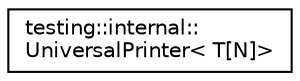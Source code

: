 digraph "Graphical Class Hierarchy"
{
 // INTERACTIVE_SVG=YES
 // LATEX_PDF_SIZE
  edge [fontname="Helvetica",fontsize="10",labelfontname="Helvetica",labelfontsize="10"];
  node [fontname="Helvetica",fontsize="10",shape=record];
  rankdir="LR";
  Node0 [label="testing::internal::\lUniversalPrinter\< T[N]\>",height=0.2,width=0.4,color="black", fillcolor="white", style="filled",URL="$d0/d11/classtesting_1_1internal_1_1_universal_printer_3_01_t_0f_n_0e_4.html",tooltip=" "];
}

